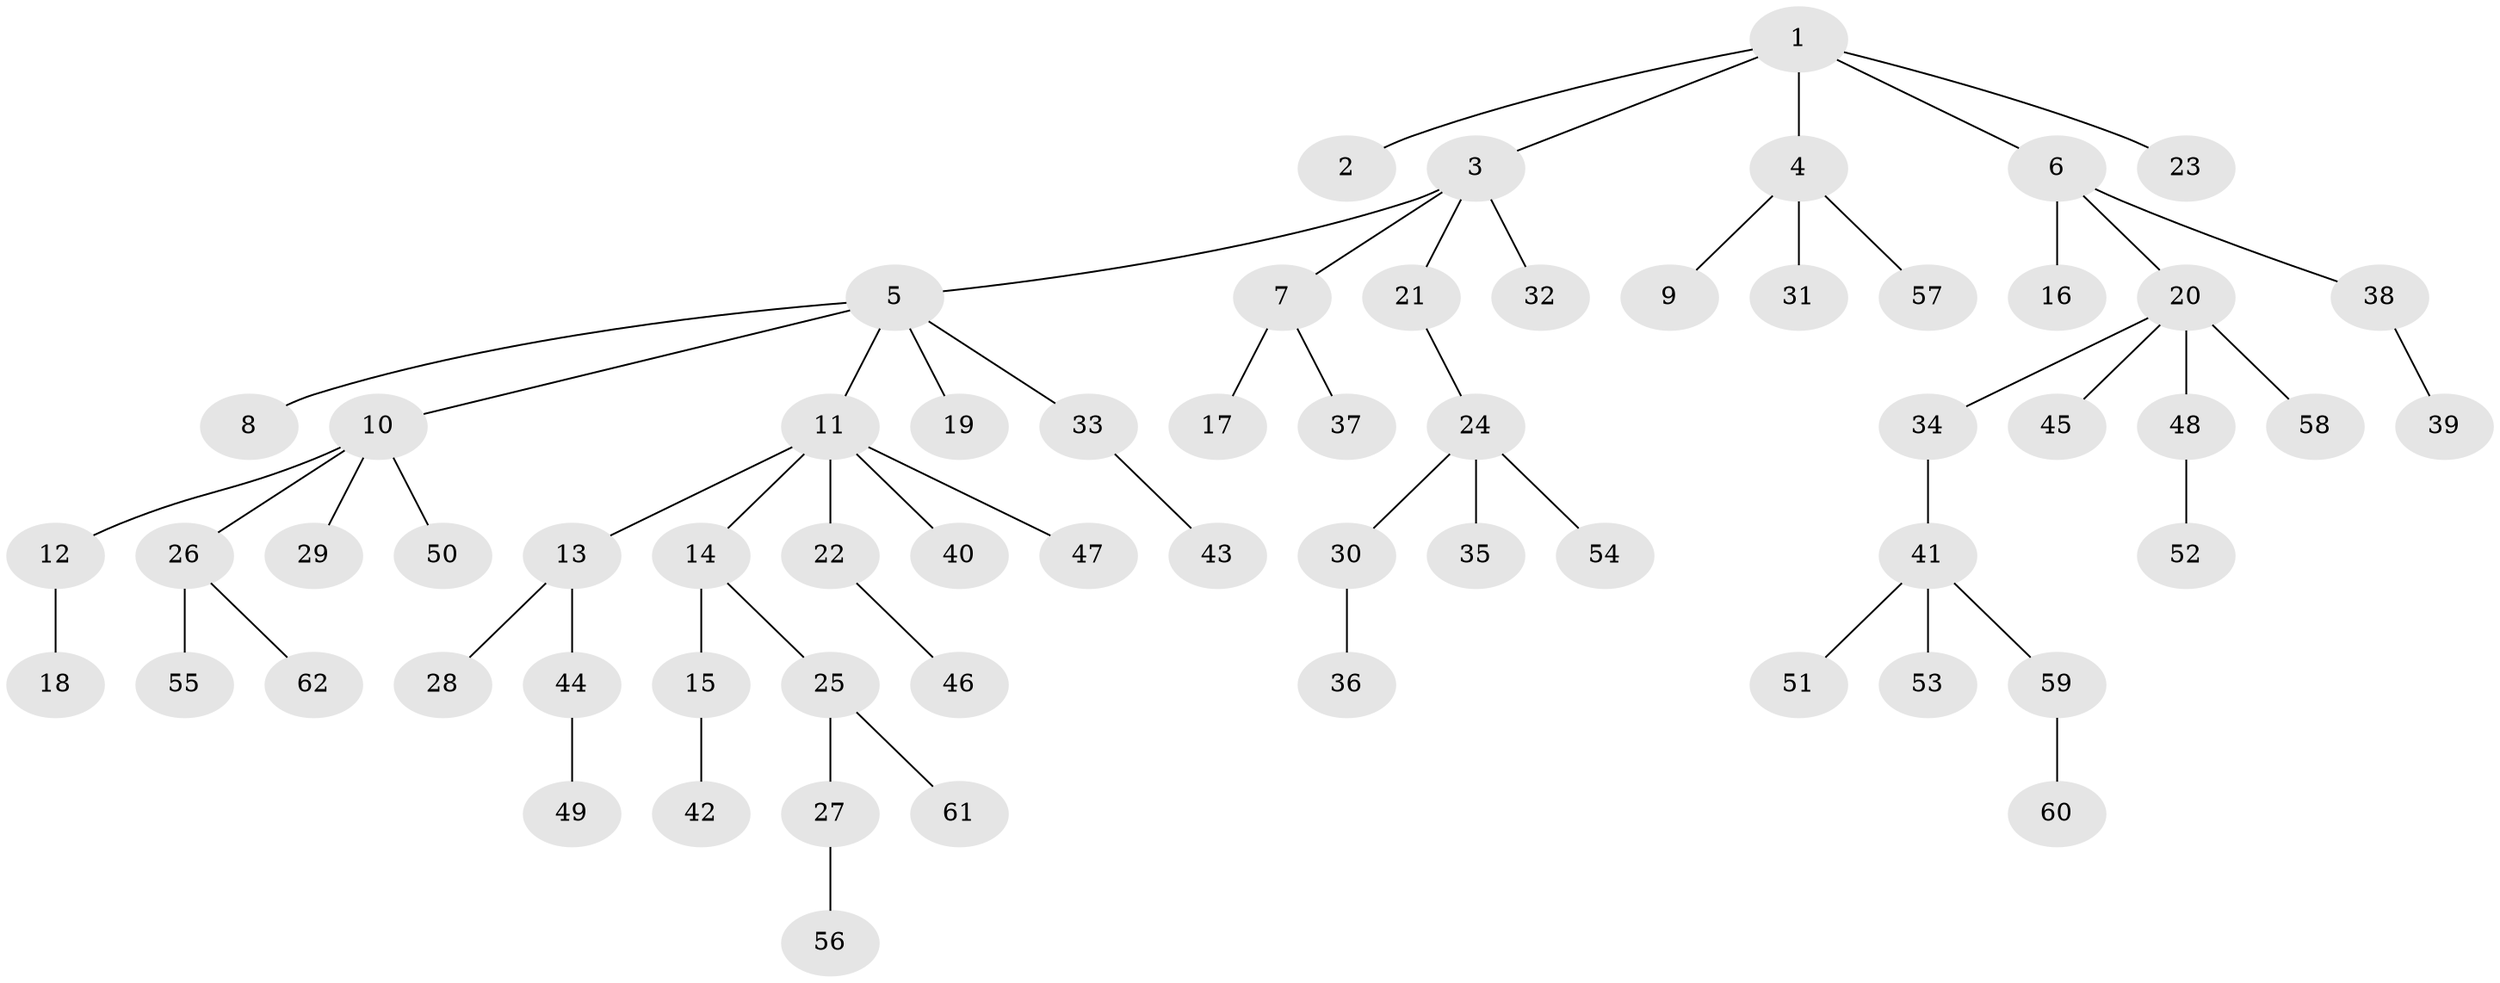 // Generated by graph-tools (version 1.1) at 2025/02/03/09/25 03:02:28]
// undirected, 62 vertices, 61 edges
graph export_dot {
graph [start="1"]
  node [color=gray90,style=filled];
  1;
  2;
  3;
  4;
  5;
  6;
  7;
  8;
  9;
  10;
  11;
  12;
  13;
  14;
  15;
  16;
  17;
  18;
  19;
  20;
  21;
  22;
  23;
  24;
  25;
  26;
  27;
  28;
  29;
  30;
  31;
  32;
  33;
  34;
  35;
  36;
  37;
  38;
  39;
  40;
  41;
  42;
  43;
  44;
  45;
  46;
  47;
  48;
  49;
  50;
  51;
  52;
  53;
  54;
  55;
  56;
  57;
  58;
  59;
  60;
  61;
  62;
  1 -- 2;
  1 -- 3;
  1 -- 4;
  1 -- 6;
  1 -- 23;
  3 -- 5;
  3 -- 7;
  3 -- 21;
  3 -- 32;
  4 -- 9;
  4 -- 31;
  4 -- 57;
  5 -- 8;
  5 -- 10;
  5 -- 11;
  5 -- 19;
  5 -- 33;
  6 -- 16;
  6 -- 20;
  6 -- 38;
  7 -- 17;
  7 -- 37;
  10 -- 12;
  10 -- 26;
  10 -- 29;
  10 -- 50;
  11 -- 13;
  11 -- 14;
  11 -- 22;
  11 -- 40;
  11 -- 47;
  12 -- 18;
  13 -- 28;
  13 -- 44;
  14 -- 15;
  14 -- 25;
  15 -- 42;
  20 -- 34;
  20 -- 45;
  20 -- 48;
  20 -- 58;
  21 -- 24;
  22 -- 46;
  24 -- 30;
  24 -- 35;
  24 -- 54;
  25 -- 27;
  25 -- 61;
  26 -- 55;
  26 -- 62;
  27 -- 56;
  30 -- 36;
  33 -- 43;
  34 -- 41;
  38 -- 39;
  41 -- 51;
  41 -- 53;
  41 -- 59;
  44 -- 49;
  48 -- 52;
  59 -- 60;
}
